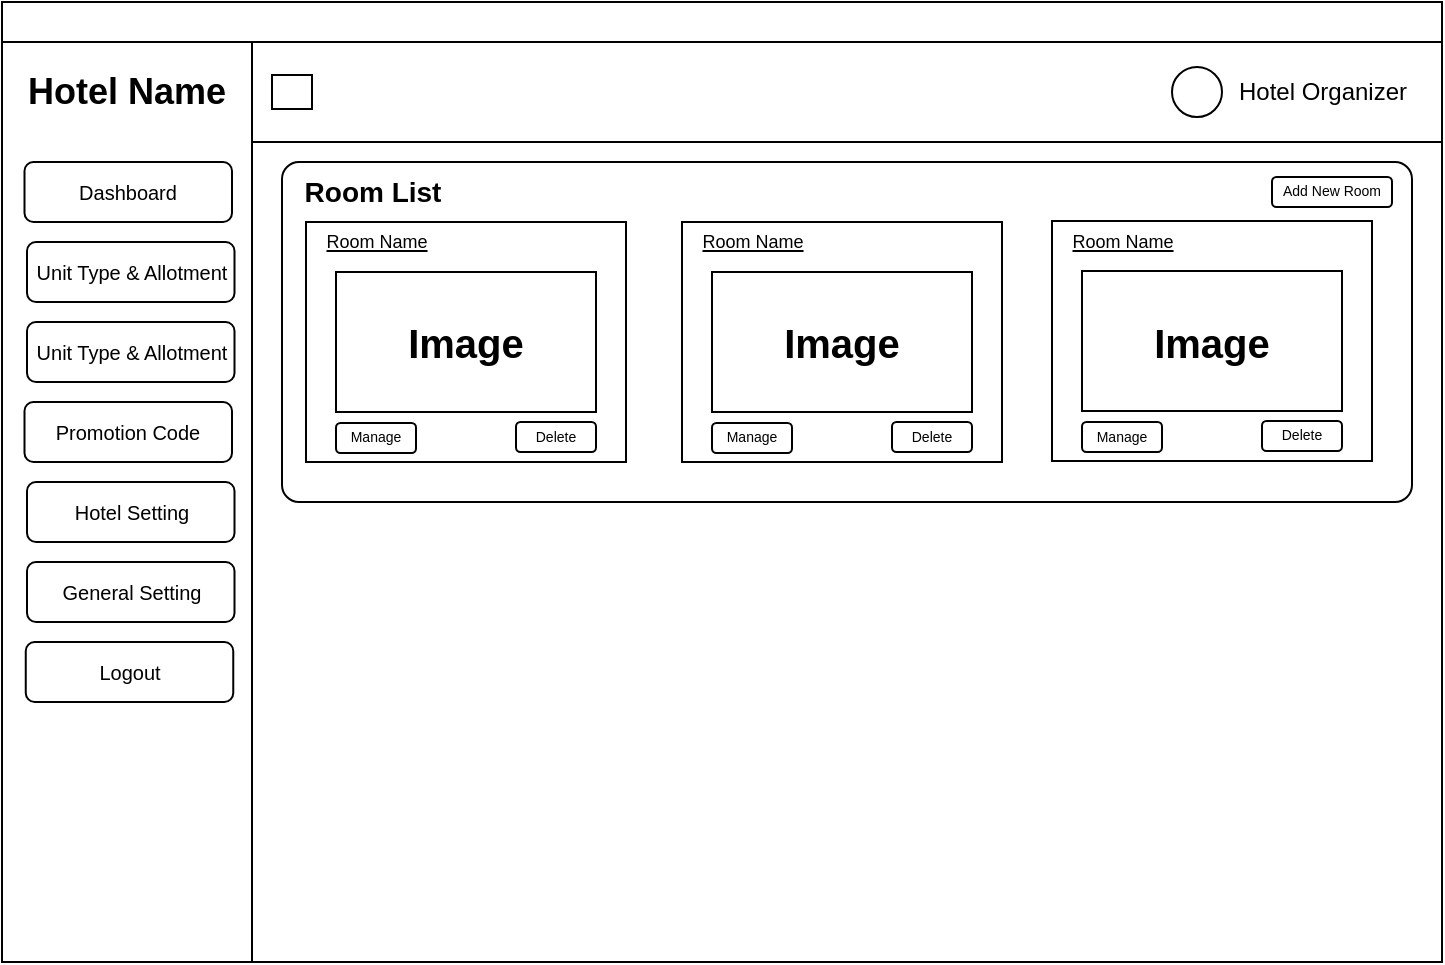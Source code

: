 <mxfile>
    <diagram id="ZLZHAy0-JbVVMohAVQLD" name="Page-1">
        <mxGraphModel dx="1039" dy="776" grid="1" gridSize="10" guides="1" tooltips="1" connect="1" arrows="1" fold="1" page="1" pageScale="1" pageWidth="850" pageHeight="1100" background="#ffffff" math="0" shadow="0">
            <root>
                <mxCell id="0"/>
                <mxCell id="1" parent="0"/>
                <mxCell id="2" value="" style="rounded=0;whiteSpace=wrap;html=1;" parent="1" vertex="1">
                    <mxGeometry x="65" y="20" width="720" height="480" as="geometry"/>
                </mxCell>
                <mxCell id="3" value="" style="rounded=0;whiteSpace=wrap;html=1;" parent="1" vertex="1">
                    <mxGeometry x="65" y="40" width="125" height="460" as="geometry"/>
                </mxCell>
                <mxCell id="4" value="" style="rounded=0;whiteSpace=wrap;html=1;" parent="1" vertex="1">
                    <mxGeometry x="190" y="40" width="595" height="50" as="geometry"/>
                </mxCell>
                <mxCell id="5" value="Hotel Name" style="text;html=1;align=center;verticalAlign=middle;whiteSpace=wrap;rounded=0;fontSize=18;fontStyle=1" parent="1" vertex="1">
                    <mxGeometry x="76.25" y="50" width="102.5" height="30" as="geometry"/>
                </mxCell>
                <mxCell id="6" value="" style="group" parent="1" vertex="1" connectable="0">
                    <mxGeometry x="650" y="50" width="130" height="30" as="geometry"/>
                </mxCell>
                <mxCell id="7" value="" style="ellipse;whiteSpace=wrap;html=1;aspect=fixed;" parent="6" vertex="1">
                    <mxGeometry y="2.5" width="25" height="25" as="geometry"/>
                </mxCell>
                <mxCell id="8" value="Hotel Organizer" style="text;html=1;align=center;verticalAlign=middle;resizable=0;points=[];autosize=1;strokeColor=none;fillColor=none;" parent="6" vertex="1">
                    <mxGeometry x="20" width="110" height="30" as="geometry"/>
                </mxCell>
                <mxCell id="9" value="" style="rounded=0;whiteSpace=wrap;html=1;" parent="1" vertex="1">
                    <mxGeometry x="200" y="56.5" width="20" height="17" as="geometry"/>
                </mxCell>
                <mxCell id="10" value="Dashboard" style="rounded=1;whiteSpace=wrap;html=1;fontSize=10;" parent="1" vertex="1">
                    <mxGeometry x="76.25" y="100" width="103.75" height="30" as="geometry"/>
                </mxCell>
                <mxCell id="11" value="&lt;font style=&quot;font-size: 10px;&quot;&gt;Unit Type &amp;amp; Allotment&lt;/font&gt;" style="rounded=1;whiteSpace=wrap;html=1;" parent="1" vertex="1">
                    <mxGeometry x="77.5" y="180" width="103.75" height="30" as="geometry"/>
                </mxCell>
                <mxCell id="12" value="&lt;font style=&quot;font-size: 10px;&quot;&gt;Promotion Code&lt;/font&gt;" style="rounded=1;whiteSpace=wrap;html=1;" parent="1" vertex="1">
                    <mxGeometry x="76.25" y="220" width="103.75" height="30" as="geometry"/>
                </mxCell>
                <mxCell id="13" value="&lt;font style=&quot;font-size: 10px;&quot;&gt;General Setting&lt;/font&gt;" style="rounded=1;whiteSpace=wrap;html=1;" parent="1" vertex="1">
                    <mxGeometry x="77.5" y="300" width="103.75" height="30" as="geometry"/>
                </mxCell>
                <mxCell id="14" value="&lt;font style=&quot;font-size: 10px;&quot;&gt;Hotel Setting&lt;/font&gt;" style="rounded=1;whiteSpace=wrap;html=1;" parent="1" vertex="1">
                    <mxGeometry x="77.5" y="260" width="103.75" height="30" as="geometry"/>
                </mxCell>
                <mxCell id="15" value="&lt;font style=&quot;font-size: 10px;&quot;&gt;Logout&lt;/font&gt;" style="rounded=1;whiteSpace=wrap;html=1;" parent="1" vertex="1">
                    <mxGeometry x="76.88" y="340" width="103.75" height="30" as="geometry"/>
                </mxCell>
                <mxCell id="16" value="" style="rounded=1;whiteSpace=wrap;html=1;rotation=0;imageAspect=1;arcSize=5;" parent="1" vertex="1">
                    <mxGeometry x="205" y="100" width="565" height="170" as="geometry"/>
                </mxCell>
                <mxCell id="17" value="&lt;font style=&quot;font-size: 14px;&quot;&gt;&lt;b&gt;Room List&lt;/b&gt;&lt;/font&gt;" style="text;html=1;align=center;verticalAlign=middle;resizable=0;points=[];autosize=1;strokeColor=none;fillColor=none;" parent="1" vertex="1">
                    <mxGeometry x="205" y="100" width="90" height="30" as="geometry"/>
                </mxCell>
                <mxCell id="48" value="" style="rounded=0;whiteSpace=wrap;html=1;" parent="1" vertex="1">
                    <mxGeometry x="217" y="130" width="160" height="120" as="geometry"/>
                </mxCell>
                <mxCell id="49" value="" style="rounded=0;whiteSpace=wrap;html=1;" parent="1" vertex="1">
                    <mxGeometry x="405" y="130" width="160" height="120" as="geometry"/>
                </mxCell>
                <mxCell id="50" value="&lt;u&gt;Room Name&lt;/u&gt;" style="text;html=1;align=center;verticalAlign=middle;resizable=0;points=[];autosize=1;strokeColor=none;fillColor=none;fontSize=9;" parent="1" vertex="1">
                    <mxGeometry x="217" y="130" width="70" height="20" as="geometry"/>
                </mxCell>
                <mxCell id="51" value="&lt;u&gt;Room Name&lt;/u&gt;" style="text;html=1;align=center;verticalAlign=middle;resizable=0;points=[];autosize=1;strokeColor=none;fillColor=none;fontSize=9;" parent="1" vertex="1">
                    <mxGeometry x="405" y="130" width="70" height="20" as="geometry"/>
                </mxCell>
                <mxCell id="52" value="&lt;b&gt;&lt;font style=&quot;font-size: 20px;&quot;&gt;Image&lt;/font&gt;&lt;/b&gt;" style="rounded=0;whiteSpace=wrap;html=1;" parent="1" vertex="1">
                    <mxGeometry x="232" y="155" width="130" height="70" as="geometry"/>
                </mxCell>
                <mxCell id="53" value="&lt;b&gt;&lt;font style=&quot;font-size: 20px;&quot;&gt;Image&lt;/font&gt;&lt;/b&gt;" style="rounded=0;whiteSpace=wrap;html=1;" parent="1" vertex="1">
                    <mxGeometry x="420" y="155" width="130" height="70" as="geometry"/>
                </mxCell>
                <mxCell id="54" value="&lt;font&gt;Manage&lt;/font&gt;" style="rounded=1;whiteSpace=wrap;html=1;fontSize=7;" parent="1" vertex="1">
                    <mxGeometry x="232" y="230.5" width="40" height="15" as="geometry"/>
                </mxCell>
                <mxCell id="55" value="&lt;font&gt;Manage&lt;/font&gt;" style="rounded=1;whiteSpace=wrap;html=1;fontSize=7;" parent="1" vertex="1">
                    <mxGeometry x="420" y="230.5" width="40" height="15" as="geometry"/>
                </mxCell>
                <mxCell id="56" value="&lt;font&gt;Delete&lt;/font&gt;" style="rounded=1;whiteSpace=wrap;html=1;fontSize=7;" parent="1" vertex="1">
                    <mxGeometry x="510" y="230" width="40" height="15" as="geometry"/>
                </mxCell>
                <mxCell id="57" value="&lt;font&gt;Delete&lt;/font&gt;" style="rounded=1;whiteSpace=wrap;html=1;fontSize=7;" parent="1" vertex="1">
                    <mxGeometry x="322" y="230" width="40" height="15" as="geometry"/>
                </mxCell>
                <mxCell id="58" value="&lt;font&gt;Add New Room&lt;/font&gt;" style="rounded=1;whiteSpace=wrap;html=1;fontSize=7;" parent="1" vertex="1">
                    <mxGeometry x="700" y="107.5" width="60" height="15" as="geometry"/>
                </mxCell>
                <mxCell id="60" value="" style="rounded=0;whiteSpace=wrap;html=1;" parent="1" vertex="1">
                    <mxGeometry x="590" y="129.5" width="160" height="120" as="geometry"/>
                </mxCell>
                <mxCell id="61" value="&lt;u&gt;Room Name&lt;/u&gt;" style="text;html=1;align=center;verticalAlign=middle;resizable=0;points=[];autosize=1;strokeColor=none;fillColor=none;fontSize=9;" parent="1" vertex="1">
                    <mxGeometry x="590" y="129.5" width="70" height="20" as="geometry"/>
                </mxCell>
                <mxCell id="62" value="&lt;b&gt;&lt;font style=&quot;font-size: 20px;&quot;&gt;Image&lt;/font&gt;&lt;/b&gt;" style="rounded=0;whiteSpace=wrap;html=1;" parent="1" vertex="1">
                    <mxGeometry x="605" y="154.5" width="130" height="70" as="geometry"/>
                </mxCell>
                <mxCell id="63" value="&lt;font&gt;Manage&lt;/font&gt;" style="rounded=1;whiteSpace=wrap;html=1;fontSize=7;" parent="1" vertex="1">
                    <mxGeometry x="605" y="230" width="40" height="15" as="geometry"/>
                </mxCell>
                <mxCell id="64" value="&lt;font&gt;Delete&lt;/font&gt;" style="rounded=1;whiteSpace=wrap;html=1;fontSize=7;" parent="1" vertex="1">
                    <mxGeometry x="695" y="229.5" width="40" height="15" as="geometry"/>
                </mxCell>
                <mxCell id="65" value="&lt;font style=&quot;font-size: 10px;&quot;&gt;Unit Type &amp;amp; Allotment&lt;/font&gt;" style="rounded=1;whiteSpace=wrap;html=1;" vertex="1" parent="1">
                    <mxGeometry x="77.5" y="140" width="103.75" height="30" as="geometry"/>
                </mxCell>
            </root>
        </mxGraphModel>
    </diagram>
</mxfile>
